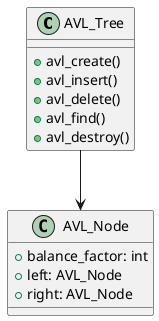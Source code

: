 @startuml inline_umlgraph_1.png
class AVL_Tree {
    +avl_create()
    +avl_insert()
    +avl_delete()
    +avl_find()
    +avl_destroy()
}
class AVL_Node {
    +balance_factor: int
    +left: AVL_Node
    +right: AVL_Node
}
AVL_Tree --> AVL_Node
@enduml
@startuml inline_umlgraph_2.eps
class AVL_Tree {
    +avl_create()
    +avl_insert()
    +avl_delete()
    +avl_find()
    +avl_destroy()
}
class AVL_Node {
    +balance_factor: int
    +left: AVL_Node
    +right: AVL_Node
}
AVL_Tree --> AVL_Node
@enduml
